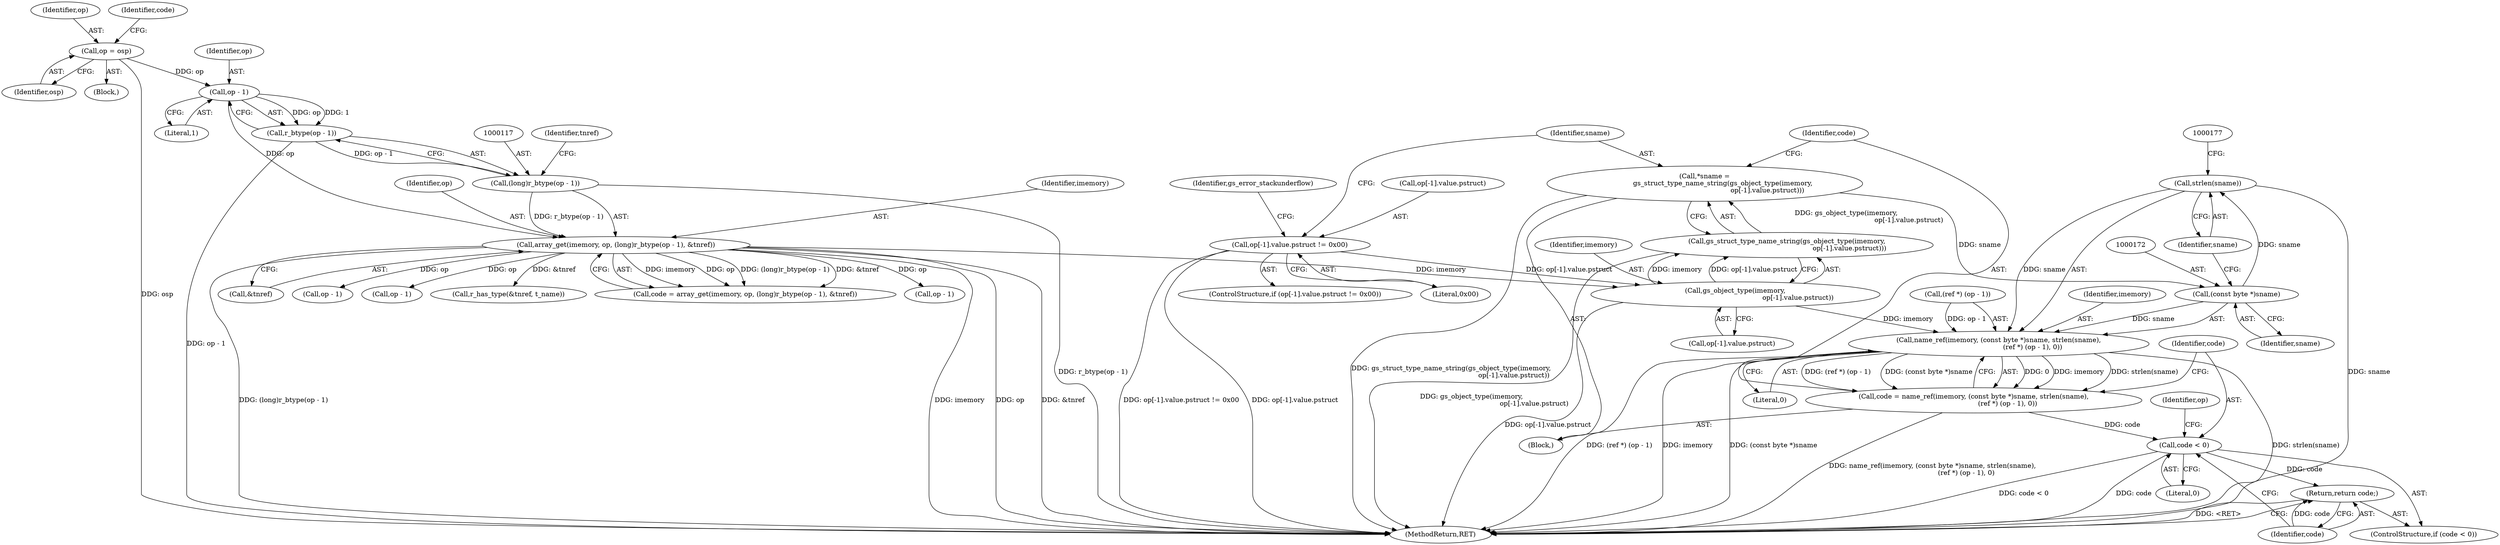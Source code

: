 digraph "1_ghostscript_0edd3d6c634a577db261615a9dc2719bca7f6e01@API" {
"1000174" [label="(Call,strlen(sname))"];
"1000171" [label="(Call,(const byte *)sname)"];
"1000153" [label="(Call,*sname =\n                 gs_struct_type_name_string(gs_object_type(imemory,\n                                                           op[-1].value.pstruct)))"];
"1000155" [label="(Call,gs_struct_type_name_string(gs_object_type(imemory,\n                                                           op[-1].value.pstruct)))"];
"1000156" [label="(Call,gs_object_type(imemory,\n                                                           op[-1].value.pstruct))"];
"1000113" [label="(Call,array_get(imemory, op, (long)r_btype(op - 1), &tnref))"];
"1000119" [label="(Call,op - 1)"];
"1000106" [label="(Call,op = osp)"];
"1000116" [label="(Call,(long)r_btype(op - 1))"];
"1000118" [label="(Call,r_btype(op - 1))"];
"1000141" [label="(Call,op[-1].value.pstruct != 0x00)"];
"1000169" [label="(Call,name_ref(imemory, (const byte *)sname, strlen(sname),\n                                (ref *) (op - 1), 0))"];
"1000167" [label="(Call,code = name_ref(imemory, (const byte *)sname, strlen(sname),\n                                (ref *) (op - 1), 0))"];
"1000183" [label="(Call,code < 0)"];
"1000186" [label="(Return,return code;)"];
"1000193" [label="(Identifier,op)"];
"1000173" [label="(Identifier,sname)"];
"1000141" [label="(Call,op[-1].value.pstruct != 0x00)"];
"1000185" [label="(Literal,0)"];
"1000122" [label="(Call,&tnref)"];
"1000113" [label="(Call,array_get(imemory, op, (long)r_btype(op - 1), &tnref))"];
"1000208" [label="(MethodReturn,RET)"];
"1000192" [label="(Call,op - 1)"];
"1000168" [label="(Identifier,code)"];
"1000170" [label="(Identifier,imemory)"];
"1000151" [label="(Block,)"];
"1000158" [label="(Call,op[-1].value.pstruct)"];
"1000116" [label="(Call,(long)r_btype(op - 1))"];
"1000123" [label="(Identifier,tnref)"];
"1000108" [label="(Identifier,osp)"];
"1000157" [label="(Identifier,imemory)"];
"1000153" [label="(Call,*sname =\n                 gs_struct_type_name_string(gs_object_type(imemory,\n                                                           op[-1].value.pstruct)))"];
"1000118" [label="(Call,r_btype(op - 1))"];
"1000199" [label="(Call,op - 1)"];
"1000154" [label="(Identifier,sname)"];
"1000174" [label="(Call,strlen(sname))"];
"1000132" [label="(Call,r_has_type(&tnref, t_name))"];
"1000111" [label="(Call,code = array_get(imemory, op, (long)r_btype(op - 1), &tnref))"];
"1000187" [label="(Identifier,code)"];
"1000104" [label="(Block,)"];
"1000142" [label="(Call,op[-1].value.pstruct)"];
"1000176" [label="(Call,(ref *) (op - 1))"];
"1000190" [label="(Identifier,gs_error_stackunderflow)"];
"1000186" [label="(Return,return code;)"];
"1000150" [label="(Literal,0x00)"];
"1000171" [label="(Call,(const byte *)sname)"];
"1000115" [label="(Identifier,op)"];
"1000181" [label="(Literal,0)"];
"1000107" [label="(Identifier,op)"];
"1000169" [label="(Call,name_ref(imemory, (const byte *)sname, strlen(sname),\n                                (ref *) (op - 1), 0))"];
"1000156" [label="(Call,gs_object_type(imemory,\n                                                           op[-1].value.pstruct))"];
"1000120" [label="(Identifier,op)"];
"1000182" [label="(ControlStructure,if (code < 0))"];
"1000155" [label="(Call,gs_struct_type_name_string(gs_object_type(imemory,\n                                                           op[-1].value.pstruct)))"];
"1000112" [label="(Identifier,code)"];
"1000121" [label="(Literal,1)"];
"1000114" [label="(Identifier,imemory)"];
"1000106" [label="(Call,op = osp)"];
"1000167" [label="(Call,code = name_ref(imemory, (const byte *)sname, strlen(sname),\n                                (ref *) (op - 1), 0))"];
"1000184" [label="(Identifier,code)"];
"1000140" [label="(ControlStructure,if (op[-1].value.pstruct != 0x00))"];
"1000183" [label="(Call,code < 0)"];
"1000178" [label="(Call,op - 1)"];
"1000175" [label="(Identifier,sname)"];
"1000119" [label="(Call,op - 1)"];
"1000174" -> "1000169"  [label="AST: "];
"1000174" -> "1000175"  [label="CFG: "];
"1000175" -> "1000174"  [label="AST: "];
"1000177" -> "1000174"  [label="CFG: "];
"1000174" -> "1000208"  [label="DDG: sname"];
"1000174" -> "1000169"  [label="DDG: sname"];
"1000171" -> "1000174"  [label="DDG: sname"];
"1000171" -> "1000169"  [label="AST: "];
"1000171" -> "1000173"  [label="CFG: "];
"1000172" -> "1000171"  [label="AST: "];
"1000173" -> "1000171"  [label="AST: "];
"1000175" -> "1000171"  [label="CFG: "];
"1000171" -> "1000169"  [label="DDG: sname"];
"1000153" -> "1000171"  [label="DDG: sname"];
"1000153" -> "1000151"  [label="AST: "];
"1000153" -> "1000155"  [label="CFG: "];
"1000154" -> "1000153"  [label="AST: "];
"1000155" -> "1000153"  [label="AST: "];
"1000168" -> "1000153"  [label="CFG: "];
"1000153" -> "1000208"  [label="DDG: gs_struct_type_name_string(gs_object_type(imemory,\n                                                           op[-1].value.pstruct))"];
"1000155" -> "1000153"  [label="DDG: gs_object_type(imemory,\n                                                           op[-1].value.pstruct)"];
"1000155" -> "1000156"  [label="CFG: "];
"1000156" -> "1000155"  [label="AST: "];
"1000155" -> "1000208"  [label="DDG: gs_object_type(imemory,\n                                                           op[-1].value.pstruct)"];
"1000156" -> "1000155"  [label="DDG: imemory"];
"1000156" -> "1000155"  [label="DDG: op[-1].value.pstruct"];
"1000156" -> "1000158"  [label="CFG: "];
"1000157" -> "1000156"  [label="AST: "];
"1000158" -> "1000156"  [label="AST: "];
"1000156" -> "1000208"  [label="DDG: op[-1].value.pstruct"];
"1000113" -> "1000156"  [label="DDG: imemory"];
"1000141" -> "1000156"  [label="DDG: op[-1].value.pstruct"];
"1000156" -> "1000169"  [label="DDG: imemory"];
"1000113" -> "1000111"  [label="AST: "];
"1000113" -> "1000122"  [label="CFG: "];
"1000114" -> "1000113"  [label="AST: "];
"1000115" -> "1000113"  [label="AST: "];
"1000116" -> "1000113"  [label="AST: "];
"1000122" -> "1000113"  [label="AST: "];
"1000111" -> "1000113"  [label="CFG: "];
"1000113" -> "1000208"  [label="DDG: imemory"];
"1000113" -> "1000208"  [label="DDG: op"];
"1000113" -> "1000208"  [label="DDG: &tnref"];
"1000113" -> "1000208"  [label="DDG: (long)r_btype(op - 1)"];
"1000113" -> "1000111"  [label="DDG: imemory"];
"1000113" -> "1000111"  [label="DDG: op"];
"1000113" -> "1000111"  [label="DDG: (long)r_btype(op - 1)"];
"1000113" -> "1000111"  [label="DDG: &tnref"];
"1000119" -> "1000113"  [label="DDG: op"];
"1000116" -> "1000113"  [label="DDG: r_btype(op - 1)"];
"1000113" -> "1000132"  [label="DDG: &tnref"];
"1000113" -> "1000178"  [label="DDG: op"];
"1000113" -> "1000192"  [label="DDG: op"];
"1000113" -> "1000199"  [label="DDG: op"];
"1000119" -> "1000118"  [label="AST: "];
"1000119" -> "1000121"  [label="CFG: "];
"1000120" -> "1000119"  [label="AST: "];
"1000121" -> "1000119"  [label="AST: "];
"1000118" -> "1000119"  [label="CFG: "];
"1000119" -> "1000118"  [label="DDG: op"];
"1000119" -> "1000118"  [label="DDG: 1"];
"1000106" -> "1000119"  [label="DDG: op"];
"1000106" -> "1000104"  [label="AST: "];
"1000106" -> "1000108"  [label="CFG: "];
"1000107" -> "1000106"  [label="AST: "];
"1000108" -> "1000106"  [label="AST: "];
"1000112" -> "1000106"  [label="CFG: "];
"1000106" -> "1000208"  [label="DDG: osp"];
"1000116" -> "1000118"  [label="CFG: "];
"1000117" -> "1000116"  [label="AST: "];
"1000118" -> "1000116"  [label="AST: "];
"1000123" -> "1000116"  [label="CFG: "];
"1000116" -> "1000208"  [label="DDG: r_btype(op - 1)"];
"1000118" -> "1000116"  [label="DDG: op - 1"];
"1000118" -> "1000208"  [label="DDG: op - 1"];
"1000141" -> "1000140"  [label="AST: "];
"1000141" -> "1000150"  [label="CFG: "];
"1000142" -> "1000141"  [label="AST: "];
"1000150" -> "1000141"  [label="AST: "];
"1000154" -> "1000141"  [label="CFG: "];
"1000190" -> "1000141"  [label="CFG: "];
"1000141" -> "1000208"  [label="DDG: op[-1].value.pstruct"];
"1000141" -> "1000208"  [label="DDG: op[-1].value.pstruct != 0x00"];
"1000169" -> "1000167"  [label="AST: "];
"1000169" -> "1000181"  [label="CFG: "];
"1000170" -> "1000169"  [label="AST: "];
"1000176" -> "1000169"  [label="AST: "];
"1000181" -> "1000169"  [label="AST: "];
"1000167" -> "1000169"  [label="CFG: "];
"1000169" -> "1000208"  [label="DDG: (ref *) (op - 1)"];
"1000169" -> "1000208"  [label="DDG: imemory"];
"1000169" -> "1000208"  [label="DDG: (const byte *)sname"];
"1000169" -> "1000208"  [label="DDG: strlen(sname)"];
"1000169" -> "1000167"  [label="DDG: 0"];
"1000169" -> "1000167"  [label="DDG: imemory"];
"1000169" -> "1000167"  [label="DDG: strlen(sname)"];
"1000169" -> "1000167"  [label="DDG: (ref *) (op - 1)"];
"1000169" -> "1000167"  [label="DDG: (const byte *)sname"];
"1000176" -> "1000169"  [label="DDG: op - 1"];
"1000167" -> "1000151"  [label="AST: "];
"1000168" -> "1000167"  [label="AST: "];
"1000184" -> "1000167"  [label="CFG: "];
"1000167" -> "1000208"  [label="DDG: name_ref(imemory, (const byte *)sname, strlen(sname),\n                                (ref *) (op - 1), 0)"];
"1000167" -> "1000183"  [label="DDG: code"];
"1000183" -> "1000182"  [label="AST: "];
"1000183" -> "1000185"  [label="CFG: "];
"1000184" -> "1000183"  [label="AST: "];
"1000185" -> "1000183"  [label="AST: "];
"1000187" -> "1000183"  [label="CFG: "];
"1000193" -> "1000183"  [label="CFG: "];
"1000183" -> "1000208"  [label="DDG: code"];
"1000183" -> "1000208"  [label="DDG: code < 0"];
"1000183" -> "1000186"  [label="DDG: code"];
"1000186" -> "1000182"  [label="AST: "];
"1000186" -> "1000187"  [label="CFG: "];
"1000187" -> "1000186"  [label="AST: "];
"1000208" -> "1000186"  [label="CFG: "];
"1000186" -> "1000208"  [label="DDG: <RET>"];
"1000187" -> "1000186"  [label="DDG: code"];
}
